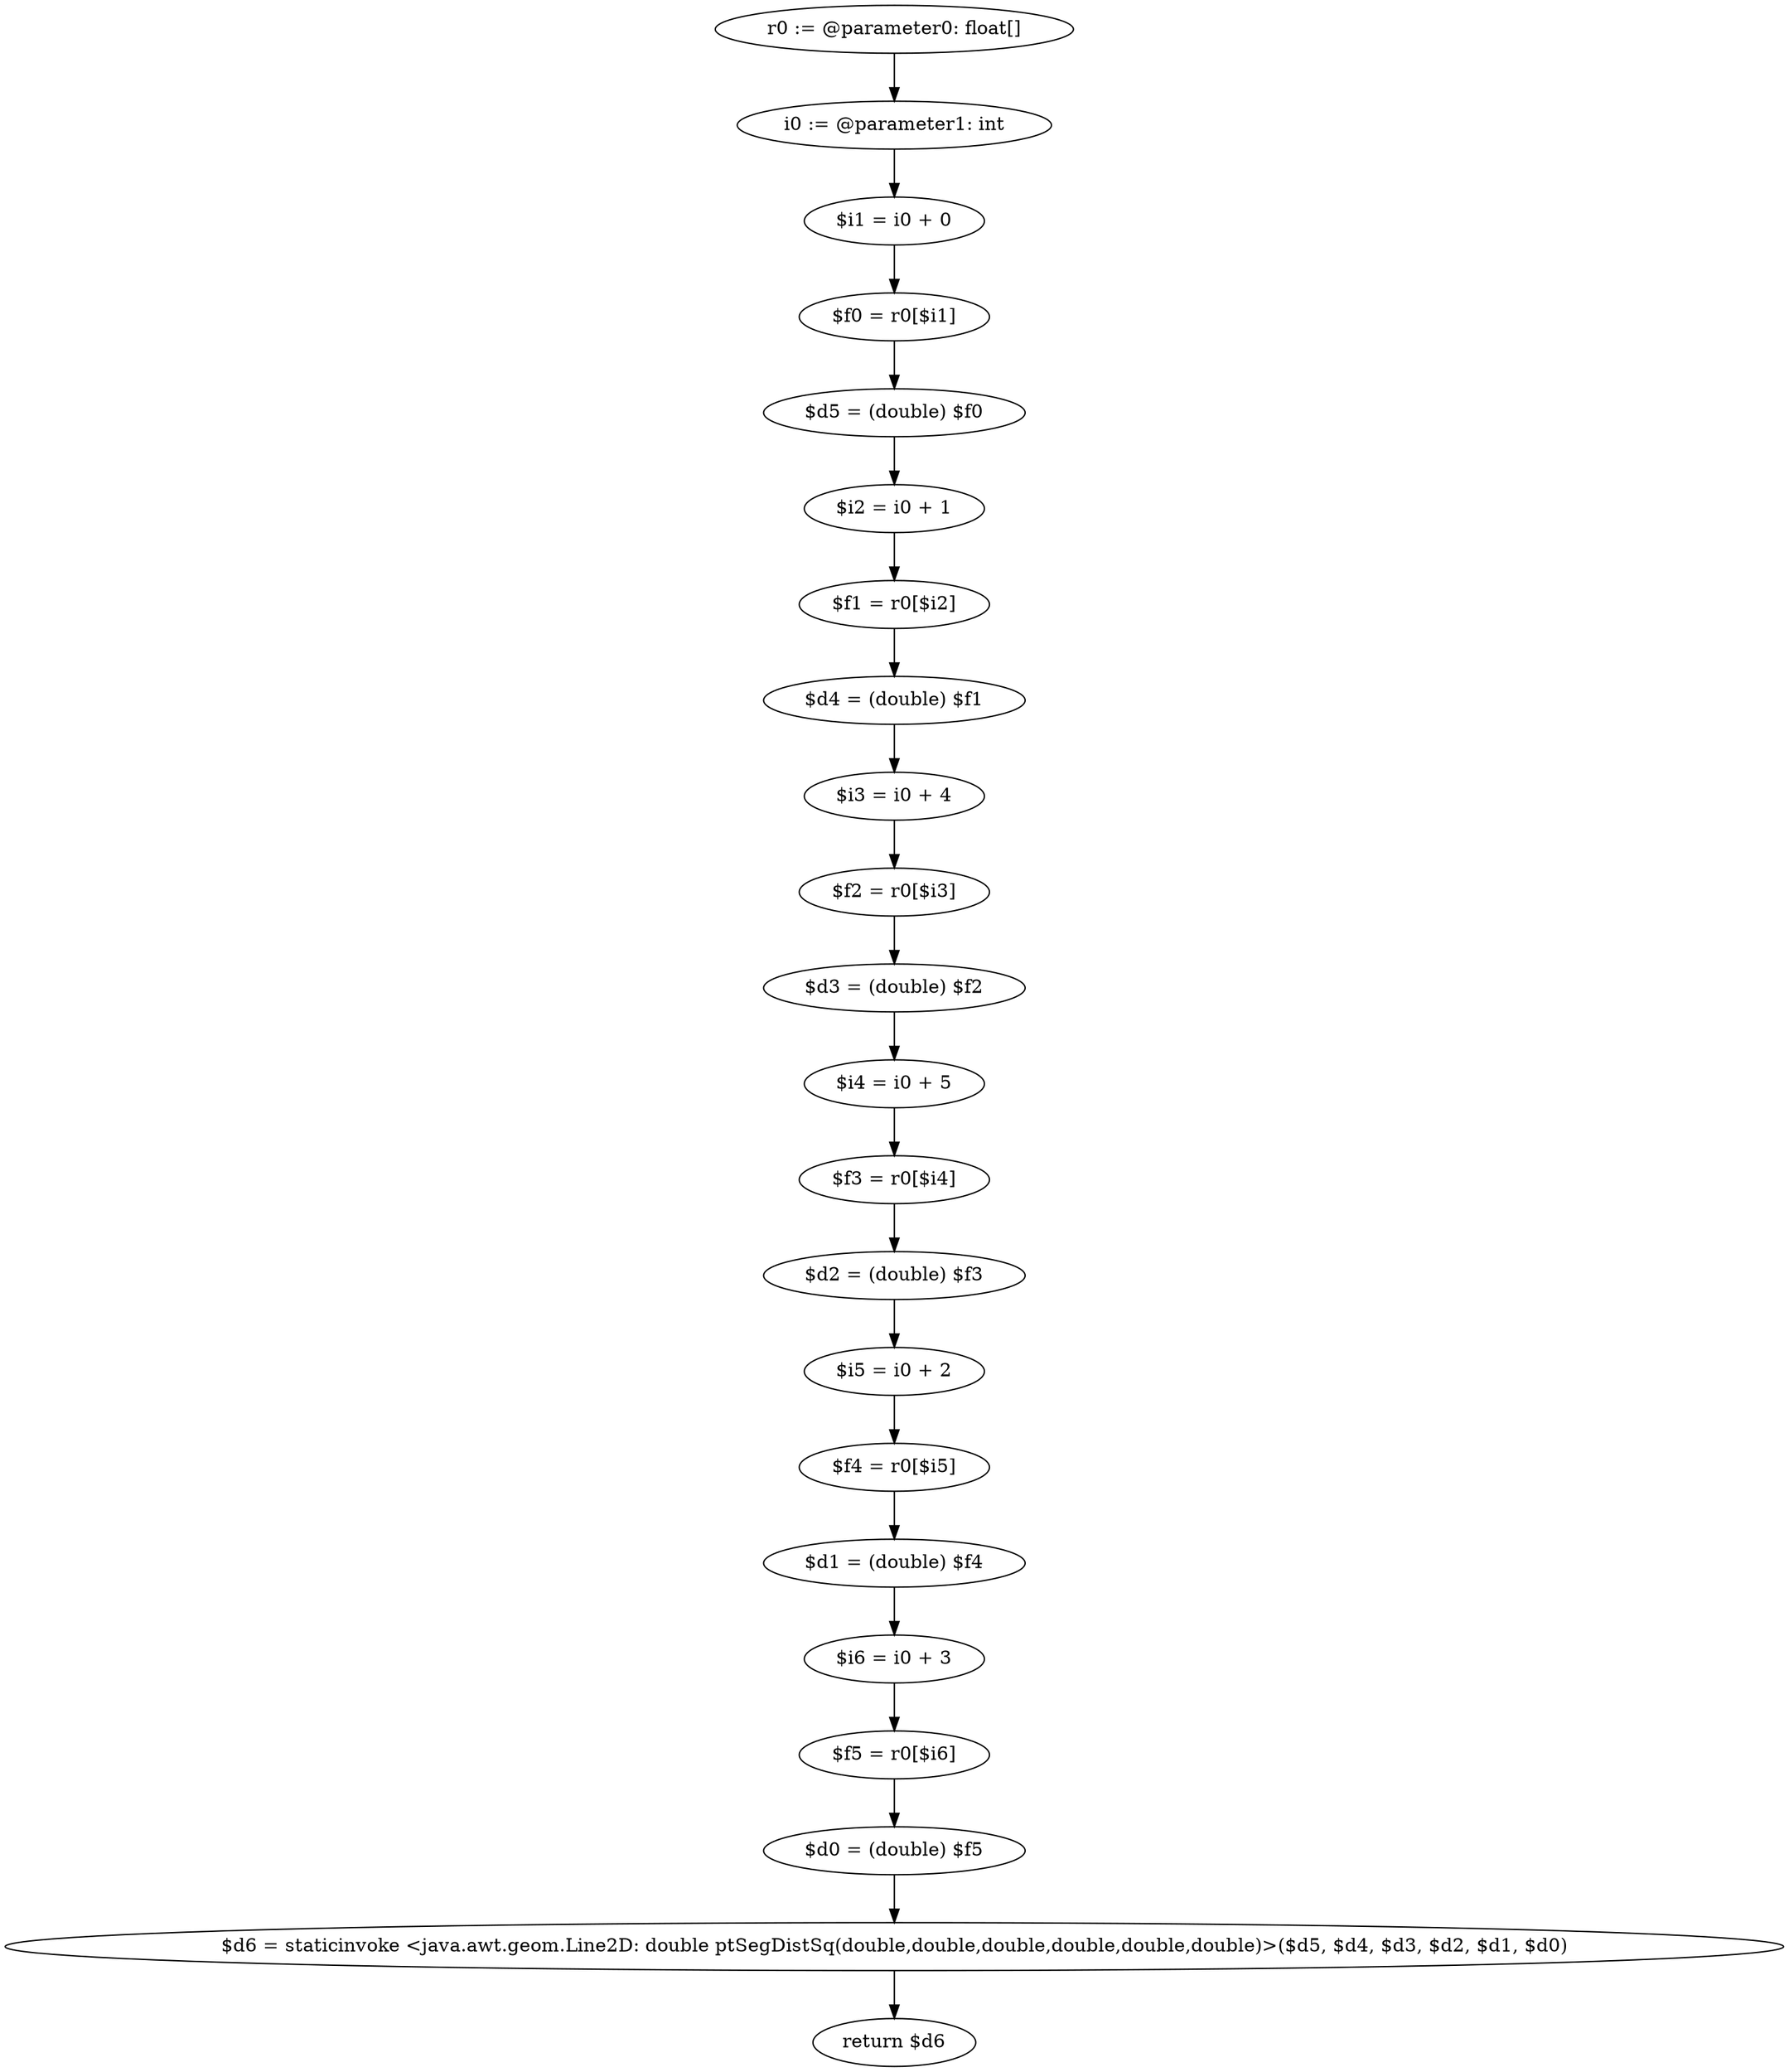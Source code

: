 digraph "unitGraph" {
    "r0 := @parameter0: float[]"
    "i0 := @parameter1: int"
    "$i1 = i0 + 0"
    "$f0 = r0[$i1]"
    "$d5 = (double) $f0"
    "$i2 = i0 + 1"
    "$f1 = r0[$i2]"
    "$d4 = (double) $f1"
    "$i3 = i0 + 4"
    "$f2 = r0[$i3]"
    "$d3 = (double) $f2"
    "$i4 = i0 + 5"
    "$f3 = r0[$i4]"
    "$d2 = (double) $f3"
    "$i5 = i0 + 2"
    "$f4 = r0[$i5]"
    "$d1 = (double) $f4"
    "$i6 = i0 + 3"
    "$f5 = r0[$i6]"
    "$d0 = (double) $f5"
    "$d6 = staticinvoke <java.awt.geom.Line2D: double ptSegDistSq(double,double,double,double,double,double)>($d5, $d4, $d3, $d2, $d1, $d0)"
    "return $d6"
    "r0 := @parameter0: float[]"->"i0 := @parameter1: int";
    "i0 := @parameter1: int"->"$i1 = i0 + 0";
    "$i1 = i0 + 0"->"$f0 = r0[$i1]";
    "$f0 = r0[$i1]"->"$d5 = (double) $f0";
    "$d5 = (double) $f0"->"$i2 = i0 + 1";
    "$i2 = i0 + 1"->"$f1 = r0[$i2]";
    "$f1 = r0[$i2]"->"$d4 = (double) $f1";
    "$d4 = (double) $f1"->"$i3 = i0 + 4";
    "$i3 = i0 + 4"->"$f2 = r0[$i3]";
    "$f2 = r0[$i3]"->"$d3 = (double) $f2";
    "$d3 = (double) $f2"->"$i4 = i0 + 5";
    "$i4 = i0 + 5"->"$f3 = r0[$i4]";
    "$f3 = r0[$i4]"->"$d2 = (double) $f3";
    "$d2 = (double) $f3"->"$i5 = i0 + 2";
    "$i5 = i0 + 2"->"$f4 = r0[$i5]";
    "$f4 = r0[$i5]"->"$d1 = (double) $f4";
    "$d1 = (double) $f4"->"$i6 = i0 + 3";
    "$i6 = i0 + 3"->"$f5 = r0[$i6]";
    "$f5 = r0[$i6]"->"$d0 = (double) $f5";
    "$d0 = (double) $f5"->"$d6 = staticinvoke <java.awt.geom.Line2D: double ptSegDistSq(double,double,double,double,double,double)>($d5, $d4, $d3, $d2, $d1, $d0)";
    "$d6 = staticinvoke <java.awt.geom.Line2D: double ptSegDistSq(double,double,double,double,double,double)>($d5, $d4, $d3, $d2, $d1, $d0)"->"return $d6";
}
